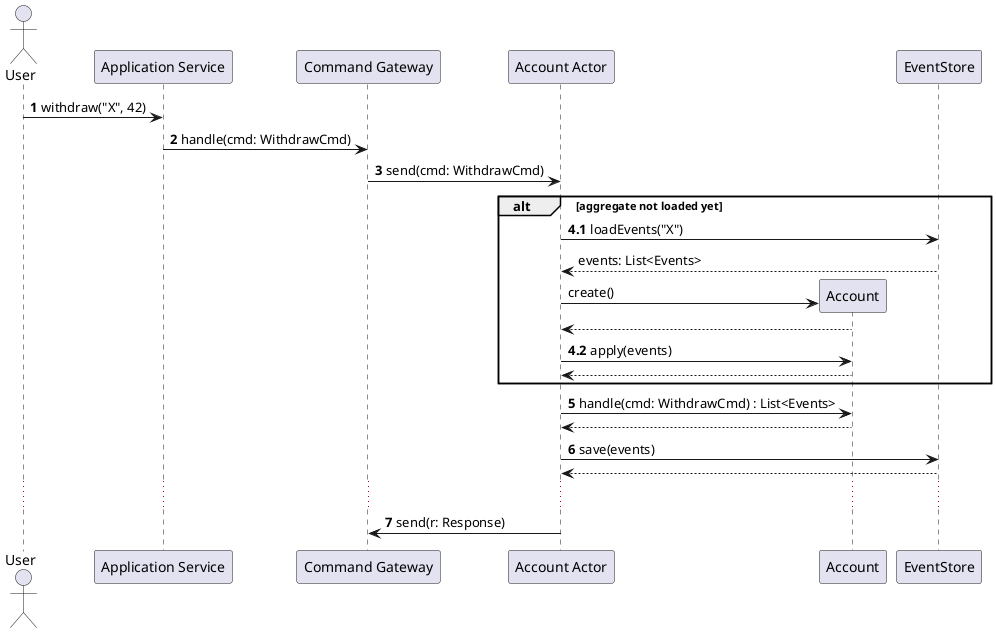 @startuml

actor "User" as U
participant "Application Service" as AS
participant "Command Gateway" as CG
participant "Account Actor" as AC
participant "Account" as A
participant "EventStore" as ES

U -> AS: **1** withdraw("X", 42)
AS -> CG: **2** handle(cmd: WithdrawCmd)
CG -> AC: **3** send(cmd: WithdrawCmd)
alt aggregate not loaded yet
  AC -> ES: **4.1** loadEvents("X")
  AC <-- ES: events: List<Events>
  create A
  AC -> A: create()
  return
  AC -> A: **4.2** apply(events)
  return
end
AC -> A: **5** handle(cmd: WithdrawCmd) : List<Events>
AC <-- A:
AC -> ES: **6** save(events)
return
...
CG <- AC: **7** send(r: Response)

@enduml